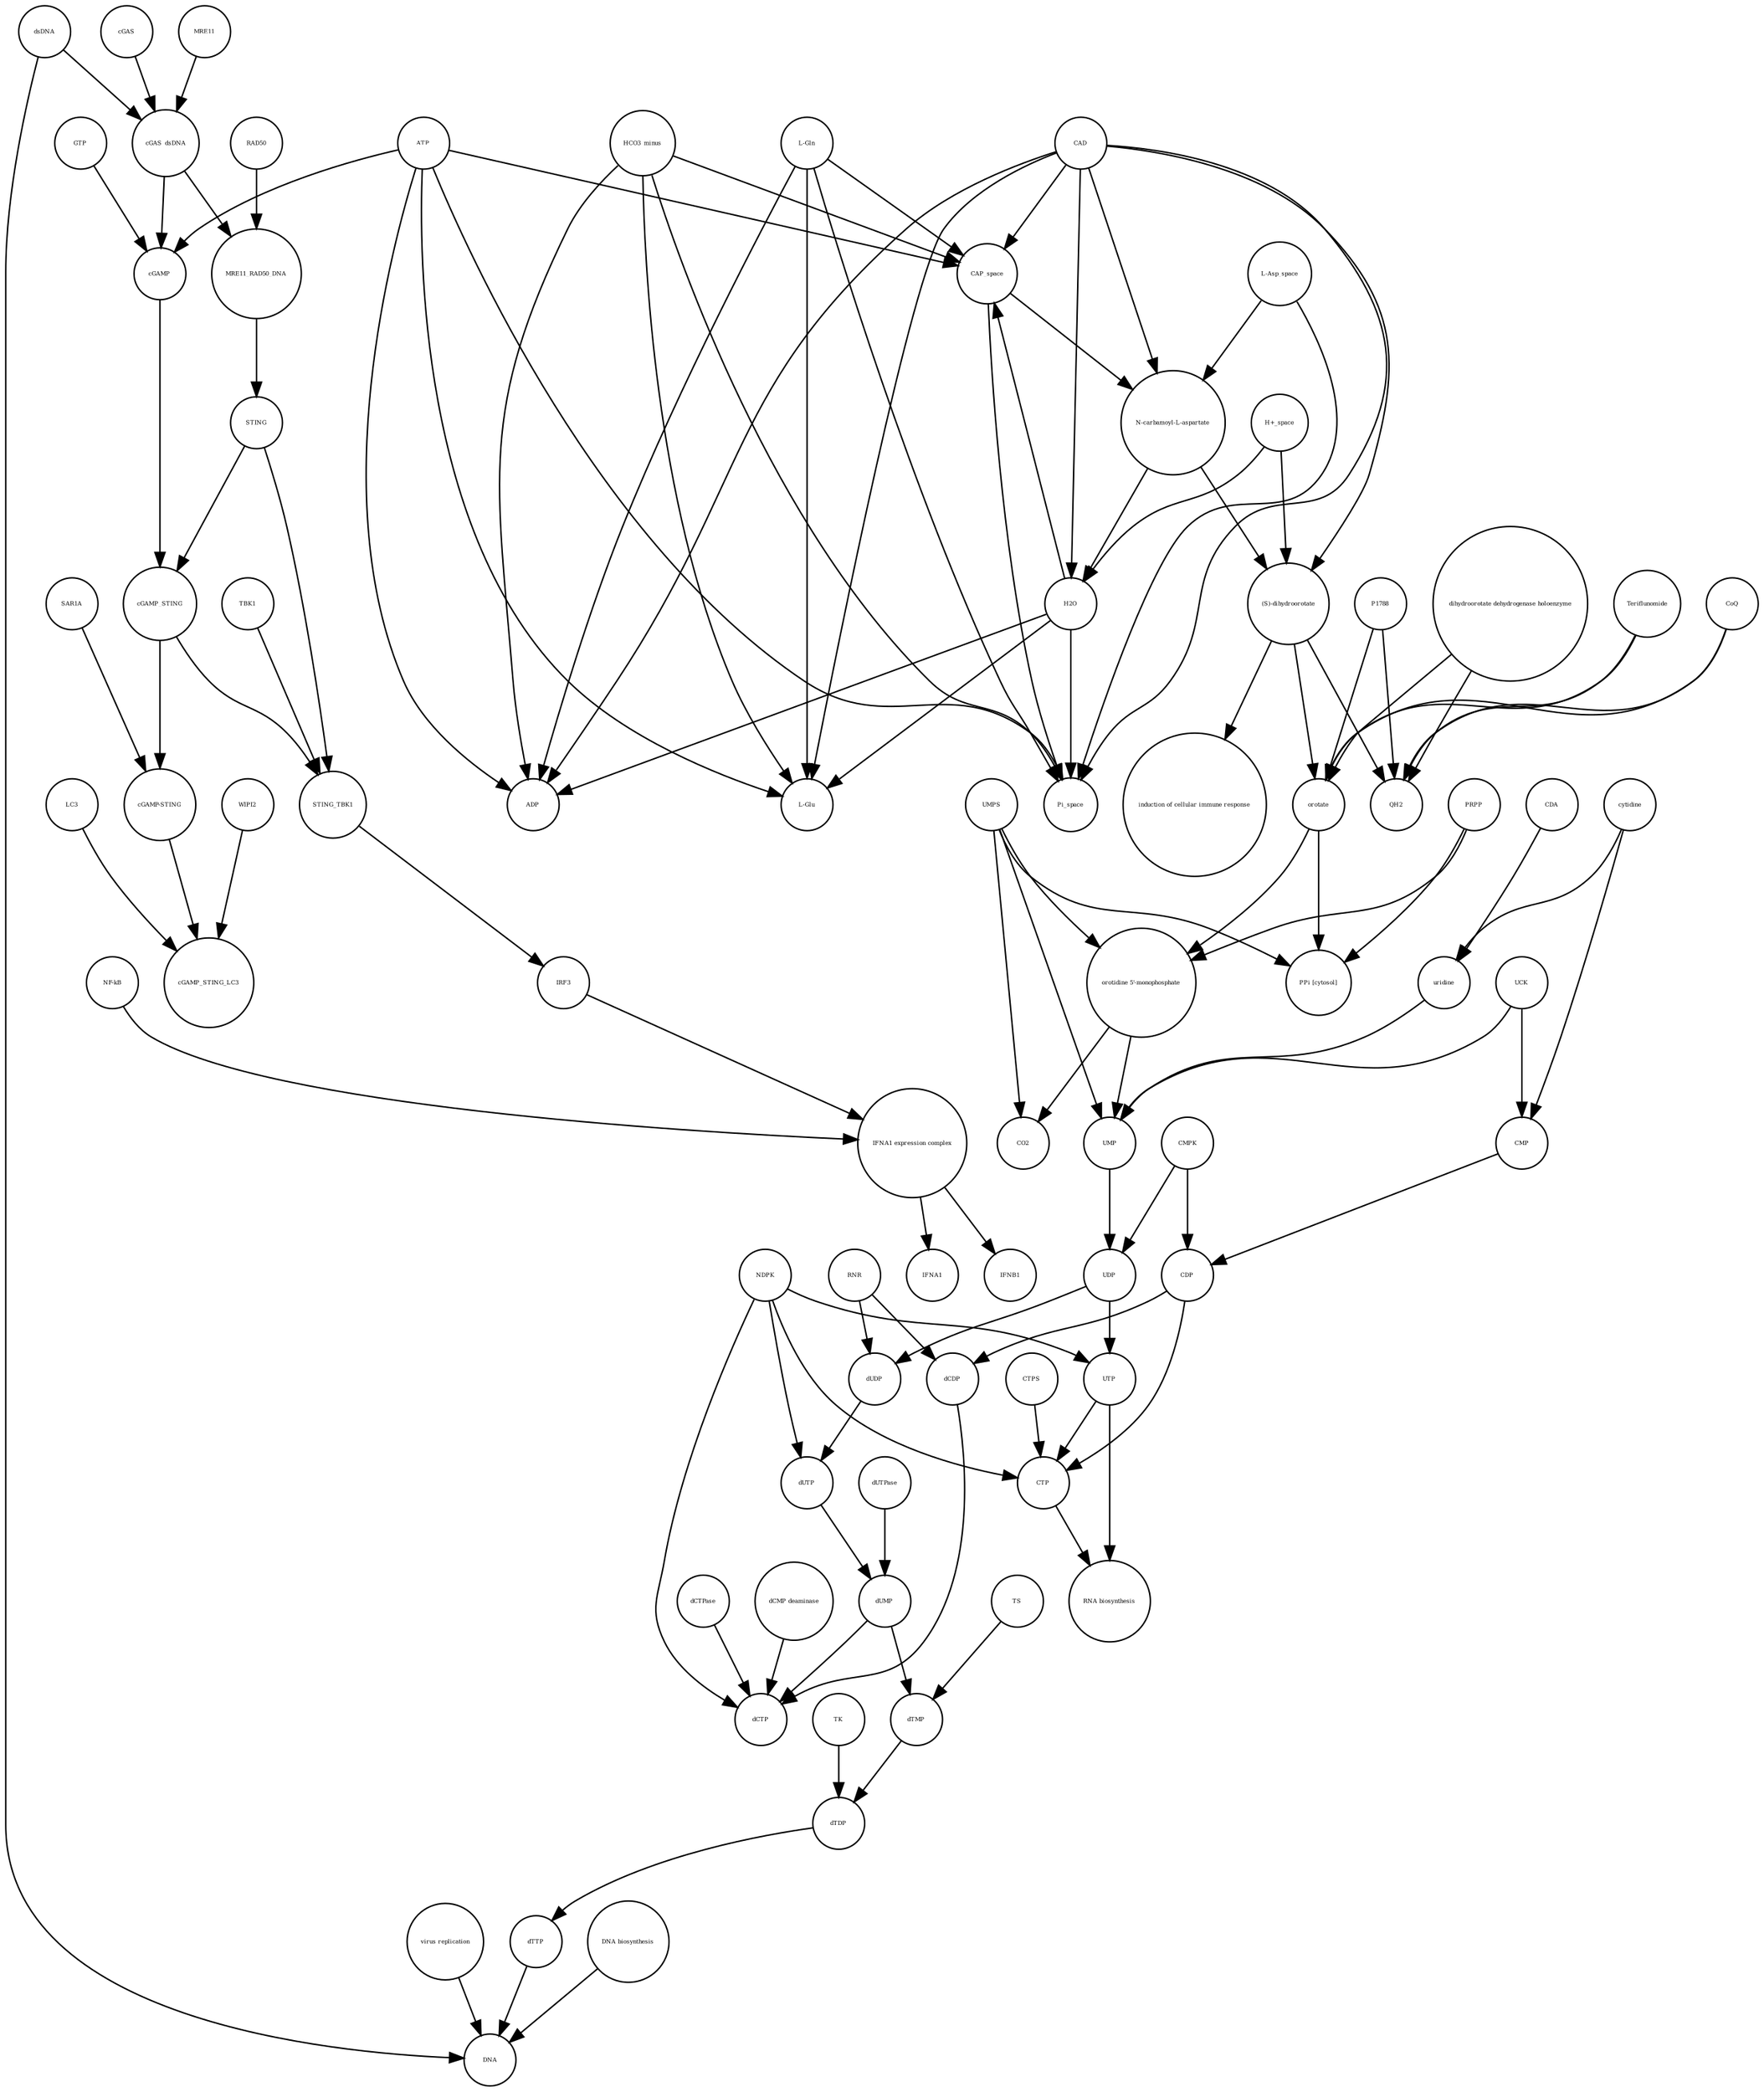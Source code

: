 strict digraph  {
UTP [annotation="", bipartite=0, cls="simple chemical", fontsize=4, label=UTP, shape=circle];
"RNA biosynthesis" [annotation="urn_miriam_obo.go_GO%3A0032774", bipartite=0, cls=phenotype, fontsize=4, label="RNA biosynthesis", shape=circle];
CTP [annotation="", bipartite=0, cls="simple chemical", fontsize=4, label=CTP, shape=circle];
"(S)-dihydroorotate" [annotation="", bipartite=0, cls="simple chemical", fontsize=4, label="(S)-dihydroorotate", shape=circle];
"induction of cellular immune response" [annotation="", bipartite=0, cls=phenotype, fontsize=4, label="induction of cellular immune response", shape=circle];
UCK [annotation="", bipartite=0, cls=macromolecule, fontsize=4, label=UCK, shape=circle];
"NF-kB" [annotation="", bipartite=0, cls=complex, fontsize=4, label="NF-kB", shape=circle];
CoQ [annotation="", bipartite=0, cls="simple chemical", fontsize=4, label=CoQ, shape=circle];
ATP [annotation="", bipartite=0, cls="simple chemical", fontsize=4, label=ATP, shape=circle];
"virus replication" [annotation="", bipartite=0, cls=phenotype, fontsize=4, label="virus replication", shape=circle];
dsDNA [annotation="", bipartite=0, cls="simple chemical", fontsize=4, label=dsDNA, shape=circle];
SAR1A [annotation="", bipartite=0, cls=macromolecule, fontsize=4, label=SAR1A, shape=circle];
CMP [annotation="", bipartite=0, cls="simple chemical", fontsize=4, label=CMP, shape=circle];
"L-Gln" [annotation="", bipartite=0, cls="simple chemical", fontsize=4, label="L-Gln", shape=circle];
IFNB1 [annotation="", bipartite=0, cls="nucleic acid feature", fontsize=4, label=IFNB1, shape=circle];
WIPI2 [annotation="", bipartite=0, cls=macromolecule, fontsize=4, label=WIPI2, shape=circle];
"IFNA1 expression complex" [annotation="", bipartite=0, cls=complex, fontsize=4, label="IFNA1 expression complex", shape=circle];
NDPK [annotation="", bipartite=0, cls=macromolecule, fontsize=4, label=NDPK, shape=circle];
dCTPase [annotation="", bipartite=0, cls=macromolecule, fontsize=4, label=dCTPase, shape=circle];
dCTP [annotation="", bipartite=0, cls="simple chemical", fontsize=4, label=dCTP, shape=circle];
UDP [annotation="", bipartite=0, cls="simple chemical", fontsize=4, label=UDP, shape=circle];
"DNA biosynthesis" [annotation="urn_miriam_obo.go_GO%3A0071897", bipartite=0, cls=phenotype, fontsize=4, label="DNA biosynthesis", shape=circle];
P1788 [annotation="", bipartite=0, cls="simple chemical", fontsize=4, label=P1788, shape=circle];
uridine [annotation="", bipartite=0, cls="simple chemical", fontsize=4, label=uridine, shape=circle];
PRPP [annotation="", bipartite=0, cls="simple chemical", fontsize=4, label=PRPP, shape=circle];
DNA [annotation="", bipartite=0, cls="nucleic acid feature", fontsize=4, label=DNA, shape=circle];
dUTPase [annotation="", bipartite=0, cls=macromolecule, fontsize=4, label=dUTPase, shape=circle];
cGAMP_STING [annotation="", bipartite=0, cls=complex, fontsize=4, label=cGAMP_STING, shape=circle];
"dCMP deaminase" [annotation="", bipartite=0, cls=macromolecule, fontsize=4, label="dCMP deaminase", shape=circle];
HCO3_minus [annotation="", bipartite=0, cls="simple chemical", fontsize=4, label=HCO3_minus, shape=circle];
dTTP [annotation="", bipartite=0, cls="simple chemical", fontsize=4, label=dTTP, shape=circle];
cGAS_dsDNA [annotation="", bipartite=0, cls=complex, fontsize=4, label=cGAS_dsDNA, shape=circle];
Pi_space [annotation="", bipartite=0, cls="simple chemical", fontsize=4, label=Pi_space, shape=circle];
dCDP [annotation="", bipartite=0, cls="simple chemical", fontsize=4, label=dCDP, shape=circle];
TK [annotation="", bipartite=0, cls=macromolecule, fontsize=4, label=TK, shape=circle];
RAD50 [annotation="", bipartite=0, cls="macromolecule multimer", fontsize=4, label=RAD50, shape=circle];
"dihydroorotate dehydrogenase holoenzyme" [annotation="", bipartite=0, cls="simple chemical", fontsize=4, label="dihydroorotate dehydrogenase holoenzyme", shape=circle];
TS [annotation="", bipartite=0, cls=macromolecule, fontsize=4, label=TS, shape=circle];
QH2 [annotation="", bipartite=0, cls="simple chemical", fontsize=4, label=QH2, shape=circle];
RNR [annotation="", bipartite=0, cls=macromolecule, fontsize=4, label=RNR, shape=circle];
STING [annotation="", bipartite=0, cls="macromolecule multimer", fontsize=4, label=STING, shape=circle];
Teriflunomide [annotation="", bipartite=0, cls="simple chemical", fontsize=4, label=Teriflunomide, shape=circle];
MRE11 [annotation="", bipartite=0, cls="macromolecule multimer", fontsize=4, label=MRE11, shape=circle];
STING_TBK1 [annotation="", bipartite=0, cls=complex, fontsize=4, label=STING_TBK1, shape=circle];
dUDP [annotation="", bipartite=0, cls="simple chemical", fontsize=4, label=dUDP, shape=circle];
"PPi [cytosol]" [annotation="", bipartite=0, cls="simple chemical", fontsize=4, label="PPi [cytosol]", shape=circle];
orotate [annotation="", bipartite=0, cls="simple chemical", fontsize=4, label=orotate, shape=circle];
CDA [annotation="", bipartite=0, cls=macromolecule, fontsize=4, label=CDA, shape=circle];
CAP_space [annotation="", bipartite=0, cls="simple chemical", fontsize=4, label=CAP_space, shape=circle];
cGAMP [annotation="", bipartite=0, cls="simple chemical", fontsize=4, label=cGAMP, shape=circle];
UMPS [annotation="", bipartite=0, cls="macromolecule multimer", fontsize=4, label=UMPS, shape=circle];
"H+_space" [annotation="", bipartite=0, cls="simple chemical", fontsize=4, label="H+_space", shape=circle];
IFNA1 [annotation="", bipartite=0, cls="nucleic acid feature", fontsize=4, label=IFNA1, shape=circle];
ADP [annotation="", bipartite=0, cls="simple chemical", fontsize=4, label=ADP, shape=circle];
cGAS [annotation="", bipartite=0, cls=macromolecule, fontsize=4, label=cGAS, shape=circle];
GTP [annotation="", bipartite=0, cls="simple chemical", fontsize=4, label=GTP, shape=circle];
CO2 [annotation="", bipartite=0, cls="simple chemical", fontsize=4, label=CO2, shape=circle];
cGAMP_STING_LC3 [annotation="", bipartite=0, cls=complex, fontsize=4, label=cGAMP_STING_LC3, shape=circle];
"L-Glu" [annotation="", bipartite=0, cls="simple chemical", fontsize=4, label="L-Glu", shape=circle];
dUMP [annotation="", bipartite=0, cls="simple chemical", fontsize=4, label=dUMP, shape=circle];
CAD [annotation="", bipartite=0, cls=macromolecule, fontsize=4, label=CAD, shape=circle];
dTDP [annotation="", bipartite=0, cls="simple chemical", fontsize=4, label=dTDP, shape=circle];
CMPK [annotation="", bipartite=0, cls=macromolecule, fontsize=4, label=CMPK, shape=circle];
"N-carbamoyl-L-aspartate" [annotation="", bipartite=0, cls="simple chemical", fontsize=4, label="N-carbamoyl-L-aspartate", shape=circle];
cytidine [annotation="", bipartite=0, cls="simple chemical", fontsize=4, label=cytidine, shape=circle];
IRF3 [annotation="", bipartite=0, cls="macromolecule multimer", fontsize=4, label=IRF3, shape=circle];
LC3 [annotation="", bipartite=0, cls=macromolecule, fontsize=4, label=LC3, shape=circle];
"cGAMP-STING" [annotation="", bipartite=0, cls=complex, fontsize=4, label="cGAMP-STING", shape=circle];
"L-Asp_space" [annotation="", bipartite=0, cls="simple chemical", fontsize=4, label="L-Asp_space", shape=circle];
TBK1 [annotation="", bipartite=0, cls=macromolecule, fontsize=4, label=TBK1, shape=circle];
MRE11_RAD50_DNA [annotation="", bipartite=0, cls=complex, fontsize=4, label=MRE11_RAD50_DNA, shape=circle];
dUTP [annotation="", bipartite=0, cls="simple chemical", fontsize=4, label=dUTP, shape=circle];
dTMP [annotation="", bipartite=0, cls="simple chemical", fontsize=4, label=dTMP, shape=circle];
CDP [annotation="", bipartite=0, cls="simple chemical", fontsize=4, label=CDP, shape=circle];
H2O [annotation="", bipartite=0, cls="simple chemical", fontsize=4, label=H2O, shape=circle];
UMP [annotation="", bipartite=0, cls="simple chemical", fontsize=4, label=UMP, shape=circle];
CTPS [annotation="", bipartite=0, cls=macromolecule, fontsize=4, label=CTPS, shape=circle];
"orotidine 5'-monophosphate" [annotation="", bipartite=0, cls="simple chemical", fontsize=4, label="orotidine 5'-monophosphate", shape=circle];
UTP -> "RNA biosynthesis"  [annotation="", interaction_type="necessary stimulation"];
UTP -> CTP  [annotation="", interaction_type=production];
CTP -> "RNA biosynthesis"  [annotation="", interaction_type="necessary stimulation"];
"(S)-dihydroorotate" -> "induction of cellular immune response"  [annotation="", interaction_type="necessary stimulation"];
"(S)-dihydroorotate" -> orotate  [annotation="", interaction_type=production];
"(S)-dihydroorotate" -> QH2  [annotation="", interaction_type=production];
UCK -> CMP  [annotation="", interaction_type=catalysis];
UCK -> UMP  [annotation="", interaction_type=catalysis];
"NF-kB" -> "IFNA1 expression complex"  [annotation="", interaction_type=production];
CoQ -> orotate  [annotation="", interaction_type=production];
CoQ -> QH2  [annotation="", interaction_type=production];
ATP -> cGAMP  [annotation="", interaction_type=production];
ATP -> "L-Glu"  [annotation="", interaction_type=production];
ATP -> Pi_space  [annotation="", interaction_type=production];
ATP -> CAP_space  [annotation="", interaction_type=production];
ATP -> ADP  [annotation="", interaction_type=production];
"virus replication" -> DNA  [annotation="", interaction_type=inhibition];
dsDNA -> DNA  [annotation="", interaction_type=production];
dsDNA -> cGAS_dsDNA  [annotation="", interaction_type=production];
SAR1A -> "cGAMP-STING"  [annotation="", interaction_type=catalysis];
CMP -> CDP  [annotation="", interaction_type=production];
"L-Gln" -> "L-Glu"  [annotation="", interaction_type=production];
"L-Gln" -> Pi_space  [annotation="", interaction_type=production];
"L-Gln" -> ADP  [annotation="", interaction_type=production];
"L-Gln" -> CAP_space  [annotation="", interaction_type=production];
WIPI2 -> cGAMP_STING_LC3  [annotation="", interaction_type=catalysis];
"IFNA1 expression complex" -> IFNA1  [annotation="", interaction_type=stimulation];
"IFNA1 expression complex" -> IFNB1  [annotation="", interaction_type=stimulation];
NDPK -> dUTP  [annotation="", interaction_type=catalysis];
NDPK -> dCTP  [annotation="", interaction_type=catalysis];
NDPK -> UTP  [annotation="", interaction_type=catalysis];
NDPK -> CTP  [annotation="", interaction_type=catalysis];
dCTPase -> dCTP  [annotation="", interaction_type=catalysis];
UDP -> dUDP  [annotation="", interaction_type=production];
UDP -> UTP  [annotation="", interaction_type=production];
"DNA biosynthesis" -> DNA  [annotation="", interaction_type=catalysis];
P1788 -> orotate  [annotation=urn_miriam_reactome_REACT_1698, interaction_type=inhibition];
P1788 -> QH2  [annotation=urn_miriam_reactome_REACT_1698, interaction_type=inhibition];
uridine -> UMP  [annotation="", interaction_type=production];
PRPP -> "PPi [cytosol]"  [annotation="", interaction_type=production];
PRPP -> "orotidine 5'-monophosphate"  [annotation="", interaction_type=production];
dUTPase -> dUMP  [annotation="", interaction_type=catalysis];
cGAMP_STING -> STING_TBK1  [annotation="", interaction_type=production];
cGAMP_STING -> "cGAMP-STING"  [annotation="", interaction_type=production];
"dCMP deaminase" -> dCTP  [annotation="", interaction_type=catalysis];
HCO3_minus -> "L-Glu"  [annotation="", interaction_type=production];
HCO3_minus -> Pi_space  [annotation="", interaction_type=production];
HCO3_minus -> ADP  [annotation="", interaction_type=production];
HCO3_minus -> CAP_space  [annotation="", interaction_type=production];
dTTP -> DNA  [annotation="", interaction_type=production];
cGAS_dsDNA -> MRE11_RAD50_DNA  [annotation="", interaction_type=production];
cGAS_dsDNA -> cGAMP  [annotation="", interaction_type=catalysis];
dCDP -> dCTP  [annotation="", interaction_type=production];
TK -> dTDP  [annotation="", interaction_type=catalysis];
RAD50 -> MRE11_RAD50_DNA  [annotation="", interaction_type=production];
"dihydroorotate dehydrogenase holoenzyme" -> orotate  [annotation=urn_miriam_reactome_REACT_1698, interaction_type=catalysis];
"dihydroorotate dehydrogenase holoenzyme" -> QH2  [annotation=urn_miriam_reactome_REACT_1698, interaction_type=catalysis];
TS -> dTMP  [annotation="", interaction_type=catalysis];
RNR -> dCDP  [annotation="", interaction_type=catalysis];
RNR -> dUDP  [annotation="", interaction_type=catalysis];
STING -> STING_TBK1  [annotation="", interaction_type=production];
STING -> cGAMP_STING  [annotation="", interaction_type=production];
Teriflunomide -> orotate  [annotation=urn_miriam_reactome_REACT_1698, interaction_type=inhibition];
Teriflunomide -> QH2  [annotation=urn_miriam_reactome_REACT_1698, interaction_type=inhibition];
MRE11 -> cGAS_dsDNA  [annotation="", interaction_type=production];
STING_TBK1 -> IRF3  [annotation="", interaction_type=catalysis];
dUDP -> dUTP  [annotation="", interaction_type=production];
orotate -> "PPi [cytosol]"  [annotation="", interaction_type=production];
orotate -> "orotidine 5'-monophosphate"  [annotation="", interaction_type=production];
CDA -> uridine  [annotation="", interaction_type=catalysis];
CAP_space -> Pi_space  [annotation="", interaction_type=production];
CAP_space -> "N-carbamoyl-L-aspartate"  [annotation="", interaction_type=production];
cGAMP -> cGAMP_STING  [annotation="", interaction_type=production];
UMPS -> CO2  [annotation=urn_miriam_reactome_REACT_1698, interaction_type=catalysis];
UMPS -> UMP  [annotation=urn_miriam_reactome_REACT_1698, interaction_type=catalysis];
UMPS -> "PPi [cytosol]"  [annotation=urn_miriam_reactome_REACT_1698, interaction_type=catalysis];
UMPS -> "orotidine 5'-monophosphate"  [annotation=urn_miriam_reactome_REACT_1698, interaction_type=catalysis];
"H+_space" -> "(S)-dihydroorotate"  [annotation="", interaction_type=production];
"H+_space" -> H2O  [annotation="", interaction_type=production];
cGAS -> cGAS_dsDNA  [annotation="", interaction_type=production];
GTP -> cGAMP  [annotation="", interaction_type=production];
dUMP -> dTMP  [annotation="", interaction_type=production];
dUMP -> dCTP  [annotation="", interaction_type=production];
CAD -> "(S)-dihydroorotate"  [annotation=urn_miriam_reactome_REACT_1698, interaction_type=catalysis];
CAD -> H2O  [annotation=urn_miriam_reactome_REACT_1698, interaction_type=catalysis];
CAD -> "N-carbamoyl-L-aspartate"  [annotation=urn_miriam_reactome_REACT_1698, interaction_type=catalysis];
CAD -> Pi_space  [annotation=urn_miriam_reactome_REACT_1698, interaction_type=catalysis];
CAD -> "L-Glu"  [annotation=urn_miriam_reactome_REACT_1698, interaction_type=catalysis];
CAD -> CAP_space  [annotation=urn_miriam_reactome_REACT_1698, interaction_type=catalysis];
CAD -> ADP  [annotation=urn_miriam_reactome_REACT_1698, interaction_type=catalysis];
dTDP -> dTTP  [annotation="", interaction_type=production];
CMPK -> UDP  [annotation="", interaction_type=catalysis];
CMPK -> CDP  [annotation="", interaction_type=catalysis];
"N-carbamoyl-L-aspartate" -> "(S)-dihydroorotate"  [annotation="", interaction_type=production];
"N-carbamoyl-L-aspartate" -> H2O  [annotation="", interaction_type=production];
cytidine -> CMP  [annotation="", interaction_type=production];
cytidine -> uridine  [annotation="", interaction_type=production];
IRF3 -> "IFNA1 expression complex"  [annotation="", interaction_type=production];
LC3 -> cGAMP_STING_LC3  [annotation="", interaction_type=production];
"cGAMP-STING" -> cGAMP_STING_LC3  [annotation="", interaction_type=production];
"L-Asp_space" -> Pi_space  [annotation="", interaction_type=production];
"L-Asp_space" -> "N-carbamoyl-L-aspartate"  [annotation="", interaction_type=production];
TBK1 -> STING_TBK1  [annotation="", interaction_type=production];
MRE11_RAD50_DNA -> STING  [annotation="", interaction_type=catalysis];
dUTP -> dUMP  [annotation="", interaction_type=production];
dTMP -> dTDP  [annotation="", interaction_type=production];
CDP -> dCDP  [annotation="", interaction_type=production];
CDP -> CTP  [annotation="", interaction_type=production];
H2O -> "L-Glu"  [annotation="", interaction_type=production];
H2O -> Pi_space  [annotation="", interaction_type=production];
H2O -> ADP  [annotation="", interaction_type=production];
H2O -> CAP_space  [annotation="", interaction_type=production];
UMP -> UDP  [annotation="", interaction_type=production];
CTPS -> CTP  [annotation="", interaction_type=catalysis];
"orotidine 5'-monophosphate" -> CO2  [annotation="", interaction_type=production];
"orotidine 5'-monophosphate" -> UMP  [annotation="", interaction_type=production];
}
